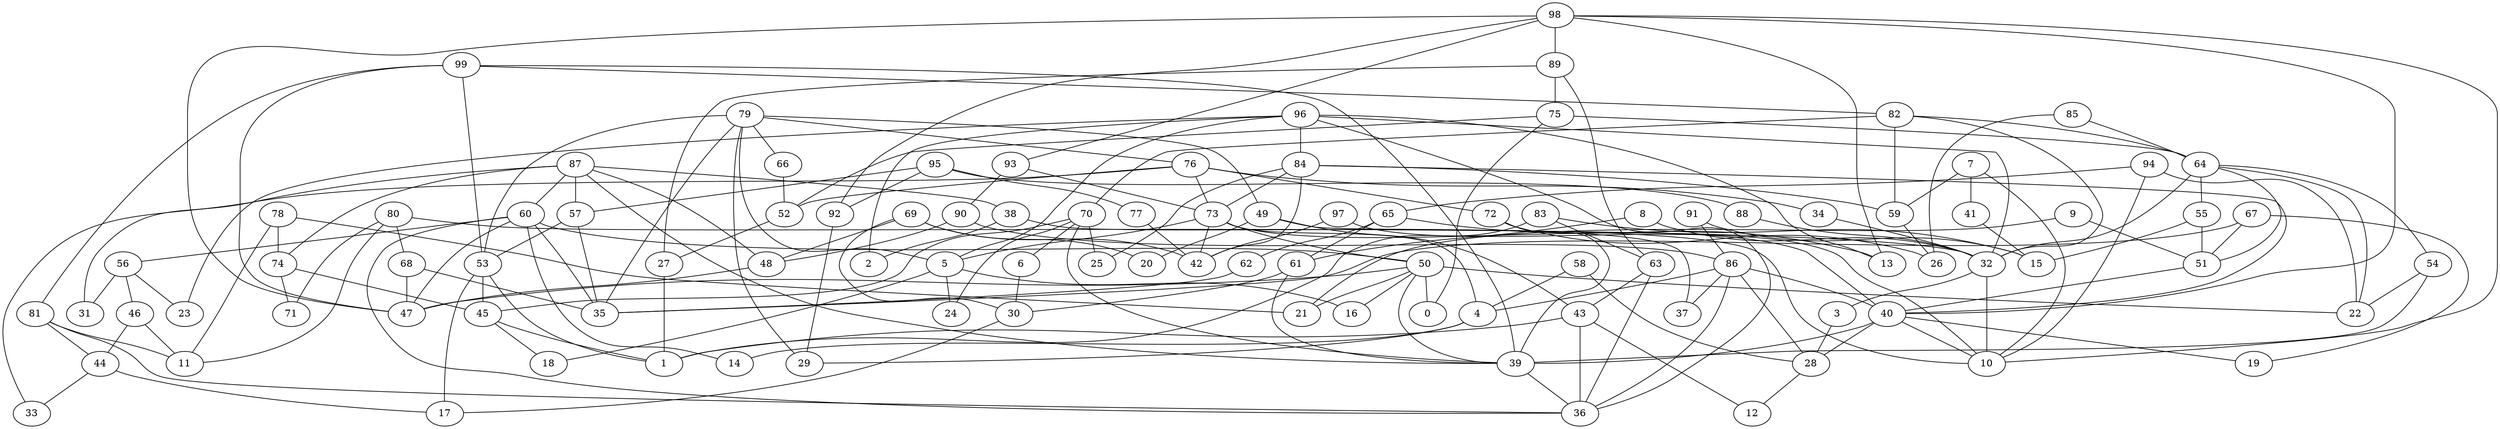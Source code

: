 digraph GG_graph {

subgraph G_graph {
edge [color = black]
"52" -> "27" [dir = none]
"46" -> "44" [dir = none]
"46" -> "11" [dir = none]
"28" -> "12" [dir = none]
"80" -> "68" [dir = none]
"80" -> "32" [dir = none]
"80" -> "71" [dir = none]
"80" -> "11" [dir = none]
"49" -> "37" [dir = none]
"49" -> "43" [dir = none]
"49" -> "20" [dir = none]
"93" -> "73" [dir = none]
"93" -> "90" [dir = none]
"94" -> "10" [dir = none]
"94" -> "22" [dir = none]
"94" -> "65" [dir = none]
"85" -> "26" [dir = none]
"85" -> "64" [dir = none]
"54" -> "22" [dir = none]
"54" -> "39" [dir = none]
"68" -> "47" [dir = none]
"68" -> "35" [dir = none]
"3" -> "28" [dir = none]
"55" -> "51" [dir = none]
"55" -> "15" [dir = none]
"62" -> "35" [dir = none]
"32" -> "10" [dir = none]
"32" -> "3" [dir = none]
"8" -> "61" [dir = none]
"8" -> "32" [dir = none]
"86" -> "40" [dir = none]
"86" -> "36" [dir = none]
"86" -> "37" [dir = none]
"86" -> "28" [dir = none]
"86" -> "4" [dir = none]
"87" -> "39" [dir = none]
"87" -> "60" [dir = none]
"87" -> "57" [dir = none]
"87" -> "74" [dir = none]
"87" -> "48" [dir = none]
"87" -> "31" [dir = none]
"87" -> "38" [dir = none]
"75" -> "52" [dir = none]
"75" -> "64" [dir = none]
"75" -> "0" [dir = none]
"89" -> "63" [dir = none]
"89" -> "75" [dir = none]
"89" -> "27" [dir = none]
"78" -> "74" [dir = none]
"78" -> "21" [dir = none]
"78" -> "11" [dir = none]
"91" -> "86" [dir = none]
"91" -> "15" [dir = none]
"51" -> "40" [dir = none]
"57" -> "35" [dir = none]
"57" -> "53" [dir = none]
"45" -> "1" [dir = none]
"45" -> "18" [dir = none]
"97" -> "10" [dir = none]
"97" -> "42" [dir = none]
"88" -> "32" [dir = none]
"39" -> "36" [dir = none]
"56" -> "31" [dir = none]
"56" -> "46" [dir = none]
"56" -> "23" [dir = none]
"79" -> "35" [dir = none]
"79" -> "49" [dir = none]
"79" -> "53" [dir = none]
"79" -> "76" [dir = none]
"79" -> "5" [dir = none]
"79" -> "66" [dir = none]
"79" -> "29" [dir = none]
"66" -> "52" [dir = none]
"70" -> "39" [dir = none]
"70" -> "6" [dir = none]
"70" -> "45" [dir = none]
"70" -> "25" [dir = none]
"70" -> "24" [dir = none]
"77" -> "42" [dir = none]
"73" -> "5" [dir = none]
"73" -> "4" [dir = none]
"73" -> "40" [dir = none]
"73" -> "50" [dir = none]
"73" -> "42" [dir = none]
"50" -> "0" [dir = none]
"50" -> "47" [dir = none]
"50" -> "22" [dir = none]
"50" -> "39" [dir = none]
"50" -> "16" [dir = none]
"50" -> "21" [dir = none]
"67" -> "51" [dir = none]
"67" -> "35" [dir = none]
"67" -> "19" [dir = none]
"59" -> "26" [dir = none]
"92" -> "29" [dir = none]
"83" -> "15" [dir = none]
"83" -> "63" [dir = none]
"83" -> "1" [dir = none]
"69" -> "20" [dir = none]
"69" -> "30" [dir = none]
"69" -> "48" [dir = none]
"69" -> "42" [dir = none]
"81" -> "11" [dir = none]
"81" -> "36" [dir = none]
"81" -> "44" [dir = none]
"95" -> "92" [dir = none]
"95" -> "57" [dir = none]
"95" -> "88" [dir = none]
"95" -> "77" [dir = none]
"98" -> "93" [dir = none]
"98" -> "13" [dir = none]
"98" -> "47" [dir = none]
"98" -> "89" [dir = none]
"98" -> "92" [dir = none]
"98" -> "40" [dir = none]
"98" -> "10" [dir = none]
"82" -> "64" [dir = none]
"82" -> "32" [dir = none]
"82" -> "59" [dir = none]
"82" -> "70" [dir = none]
"74" -> "45" [dir = none]
"74" -> "71" [dir = none]
"4" -> "14" [dir = none]
"4" -> "29" [dir = none]
"64" -> "22" [dir = none]
"64" -> "32" [dir = none]
"64" -> "55" [dir = none]
"64" -> "54" [dir = none]
"64" -> "51" [dir = none]
"34" -> "32" [dir = none]
"63" -> "43" [dir = none]
"63" -> "36" [dir = none]
"76" -> "72" [dir = none]
"76" -> "52" [dir = none]
"76" -> "73" [dir = none]
"76" -> "33" [dir = none]
"76" -> "34" [dir = none]
"90" -> "86" [dir = none]
"90" -> "48" [dir = none]
"53" -> "45" [dir = none]
"53" -> "1" [dir = none]
"53" -> "17" [dir = none]
"5" -> "24" [dir = none]
"5" -> "18" [dir = none]
"5" -> "16" [dir = none]
"72" -> "26" [dir = none]
"72" -> "39" [dir = none]
"40" -> "28" [dir = none]
"40" -> "10" [dir = none]
"40" -> "19" [dir = none]
"40" -> "39" [dir = none]
"48" -> "47" [dir = none]
"38" -> "2" [dir = none]
"38" -> "10" [dir = none]
"61" -> "39" [dir = none]
"61" -> "30" [dir = none]
"60" -> "47" [dir = none]
"60" -> "50" [dir = none]
"60" -> "56" [dir = none]
"60" -> "36" [dir = none]
"60" -> "35" [dir = none]
"60" -> "14" [dir = none]
"41" -> "15" [dir = none]
"65" -> "13" [dir = none]
"65" -> "62" [dir = none]
"65" -> "61" [dir = none]
"7" -> "59" [dir = none]
"7" -> "10" [dir = none]
"7" -> "41" [dir = none]
"44" -> "33" [dir = none]
"44" -> "17" [dir = none]
"27" -> "1" [dir = none]
"6" -> "30" [dir = none]
"30" -> "17" [dir = none]
"58" -> "28" [dir = none]
"58" -> "4" [dir = none]
"84" -> "59" [dir = none]
"84" -> "25" [dir = none]
"84" -> "42" [dir = none]
"84" -> "40" [dir = none]
"84" -> "73" [dir = none]
"9" -> "51" [dir = none]
"9" -> "21" [dir = none]
"99" -> "81" [dir = none]
"99" -> "39" [dir = none]
"99" -> "82" [dir = none]
"99" -> "53" [dir = none]
"99" -> "47" [dir = none]
"43" -> "1" [dir = none]
"43" -> "36" [dir = none]
"43" -> "12" [dir = none]
"96" -> "84" [dir = none]
"96" -> "23" [dir = none]
"96" -> "36" [dir = none]
"96" -> "2" [dir = none]
"96" -> "32" [dir = none]
"96" -> "13" [dir = none]
"96" -> "5" [dir = none]
}

}
